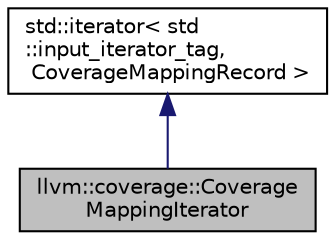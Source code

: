 digraph "llvm::coverage::CoverageMappingIterator"
{
 // LATEX_PDF_SIZE
  bgcolor="transparent";
  edge [fontname="Helvetica",fontsize="10",labelfontname="Helvetica",labelfontsize="10"];
  node [fontname="Helvetica",fontsize="10",shape="box"];
  Node1 [label="llvm::coverage::Coverage\lMappingIterator",height=0.2,width=0.4,color="black", fillcolor="grey75", style="filled", fontcolor="black",tooltip="A file format agnostic iterator over coverage mapping data."];
  Node2 -> Node1 [dir="back",color="midnightblue",fontsize="10",style="solid",fontname="Helvetica"];
  Node2 [label="std::iterator\< std\l::input_iterator_tag,\l CoverageMappingRecord \>",height=0.2,width=0.4,color="black",tooltip=" "];
}
